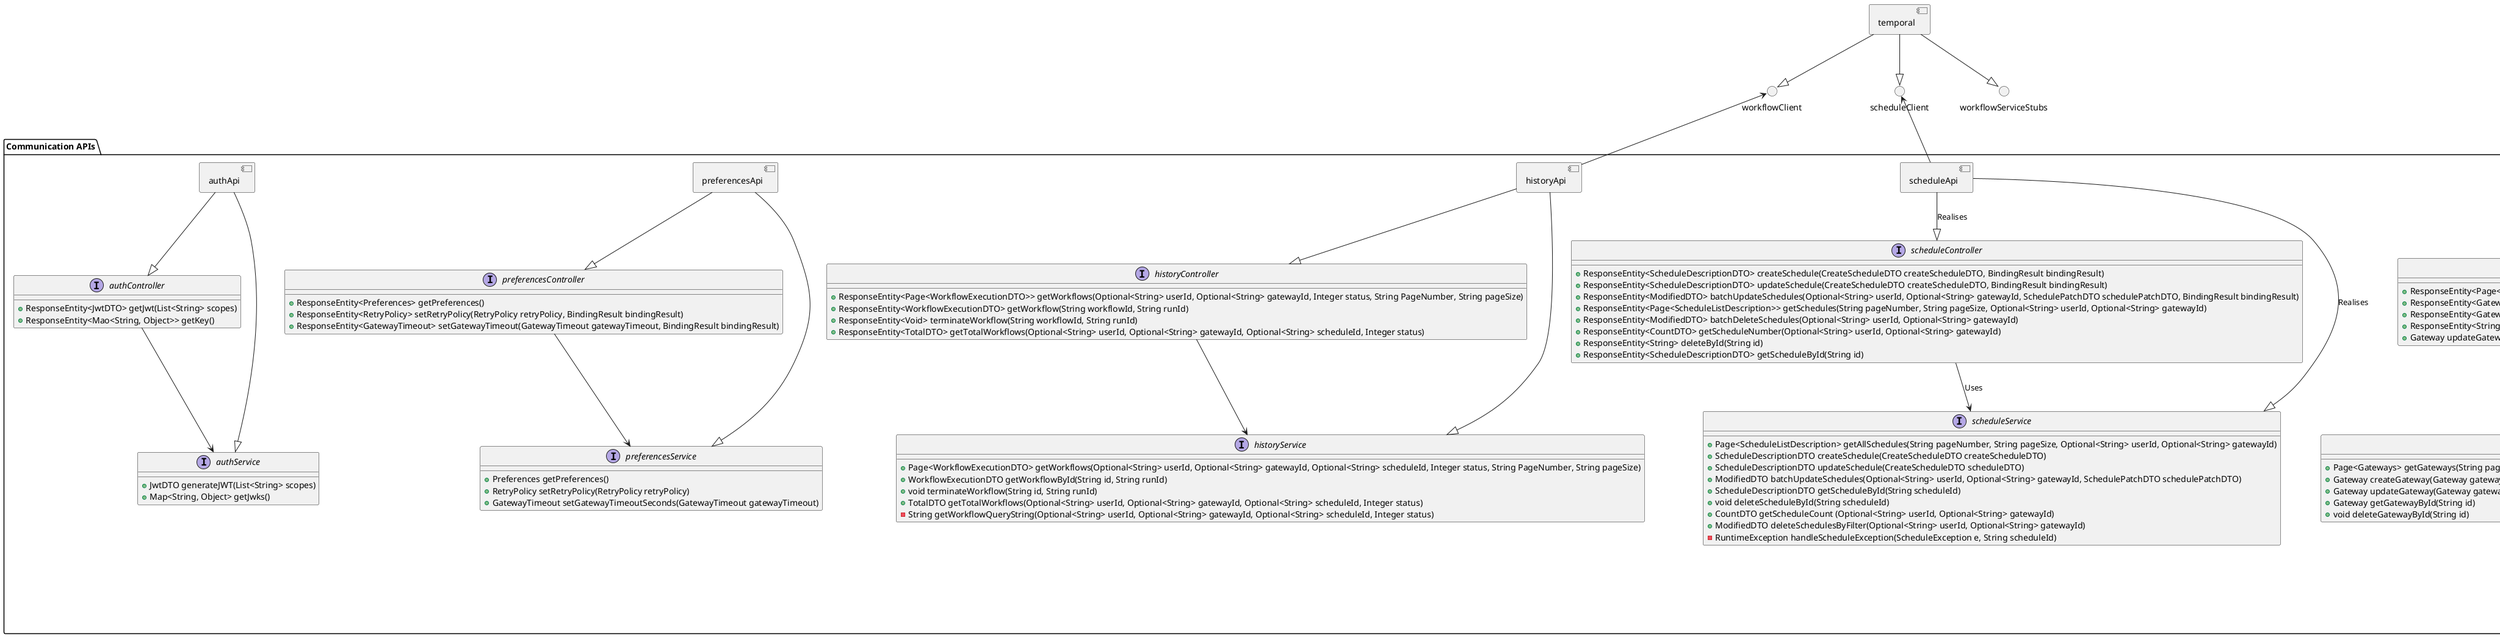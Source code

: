 @startuml Component Interfaces

'component webportalBFFApi {
'
'}

component temporal {
}

() workflowClient
() scheduleClient
() workflowServiceStubs


workflowServiceStubs <|-u- temporal
workflowClient <|-u- temporal
scheduleClient <|-u- temporal

package "Communication APIs" as communicationApis {
    component gatewayApi {

    }

    interface gatewayController {
        + ResponseEntity<Page<Gateways>> getAllGateways(String pageNumber, String pageSize, String friendlyName, String endpointUrl, String description, String sortField, String sortDirection)
        + ResponseEntity<Gateway> createGateway(Gateway gateway, BindingResult bindingResult)
        + ResponseEntity<Gateway> getGatewayById(String id)
        + ResponseEntity<String> deleteGatewayById(String id)
        + Gateway updateGateway(Gateway gateway, BindingResult bindingResult)
    }

    interface gatewayService {
        + Page<Gateways> getGateways(String pageNumber, String pageSize, String friendlyName, String endpointUrl, String description, String sortField, String sortDirection)
        + Gateway createGateway(Gateway gateway)
        + Gateway updateGateway(Gateway gateway)
        + Gateway getGatewayById(String id)
        + void deleteGatewayById(String id)
    }



    interface MongoRepository {
        + Page<T> findAll(Pageable pageable)
        + Iterable<T> findAll(Sort sort)
        + T findById(String id)
        + void deleteById(String id)
    }


    interface gatewayRepository extends MongoRepository {
        + Page<Gateway> findByFriendlyNameRegexAndEndpointUrlRegexAndDescriptionRegex(String friendlyName, String dateCreated, String description, Pageable pageable)
    }

    gatewayApi --|> gatewayService
    gatewayApi --|> gatewayRepository
    gatewayApi --|> gatewayController
    gatewayController --> gatewayService
    gatewayService --> gatewayRepository

    component scheduleApi{

    }

    interface scheduleController{
        + ResponseEntity<ScheduleDescriptionDTO> createSchedule(CreateScheduleDTO createScheduleDTO, BindingResult bindingResult)
        + ResponseEntity<ScheduleDescriptionDTO> updateSchedule(CreateScheduleDTO createScheduleDTO, BindingResult bindingResult)
        + ResponseEntity<ModifiedDTO> batchUpdateSchedules(Optional<String> userId, Optional<String> gatewayId, SchedulePatchDTO schedulePatchDTO, BindingResult bindingResult)
        + ResponseEntity<Page<ScheduleListDescription>> getSchedules(String pageNumber, String pageSize, Optional<String> userId, Optional<String> gatewayId)
        + ResponseEntity<ModifiedDTO> batchDeleteSchedules(Optional<String> userId, Optional<String> gatewayId)
        + ResponseEntity<CountDTO> getScheduleNumber(Optional<String> userId, Optional<String> gatewayId)
        + ResponseEntity<String> deleteById(String id)
        + ResponseEntity<ScheduleDescriptionDTO> getScheduleById(String id)
    }

    interface scheduleService {
        + Page<ScheduleListDescription> getAllSchedules(String pageNumber, String pageSize, Optional<String> userId, Optional<String> gatewayId)
        + ScheduleDescriptionDTO createSchedule(CreateScheduleDTO createScheduleDTO)
        + ScheduleDescriptionDTO updateSchedule(CreateScheduleDTO scheduleDTO)
        + ModifiedDTO batchUpdateSchedules(Optional<String> userId, Optional<String> gatewayId, SchedulePatchDTO schedulePatchDTO)
        + ScheduleDescriptionDTO getScheduleById(String scheduleId)
        + void deleteScheduleById(String scheduleId)
        + CountDTO getScheduleCount (Optional<String> userId, Optional<String> gatewayId)
        + ModifiedDTO deleteSchedulesByFilter(Optional<String> userId, Optional<String> gatewayId)
        - RuntimeException handleScheduleException(ScheduleException e, String scheduleId)
    }


    scheduleApi --|> scheduleService : Realises
    scheduleApi --|> scheduleController : Realises
    scheduleController --> scheduleService : Uses

    component historyApi {

    }

    interface historyController {
        + ResponseEntity<Page<WorkflowExecutionDTO>> getWorkflows(Optional<String> userId, Optional<String> gatewayId, Integer status, String PageNumber, String pageSize)
        + ResponseEntity<WorkflowExecutionDTO> getWorkflow(String workflowId, String runId)
        + ResponseEntity<Void> terminateWorkflow(String workflowId, String runId)
        + ResponseEntity<TotalDTO> getTotalWorkflows(Optional<String> userId, Optional<String> gatewayId, Optional<String> scheduleId, Integer status)
    }


    interface historyService {
        + Page<WorkflowExecutionDTO> getWorkflows(Optional<String> userId, Optional<String> gatewayId, Optional<String> scheduleId, Integer status, String PageNumber, String pageSize)
        + WorkflowExecutionDTO getWorkflowById(String id, String runId)
        + void terminateWorkflow(String id, String runId)
        + TotalDTO getTotalWorkflows(Optional<String> userId, Optional<String> gatewayId, Optional<String> scheduleId, Integer status)
        - String getWorkflowQueryString(Optional<String> userId, Optional<String> gatewayId, Optional<String> scheduleId, Integer status)
    }

    historyApi --|> historyService
    historyApi --|> historyController
    historyController --> historyService

    component preferencesApi {

    }

    interface preferencesController {
        + ResponseEntity<Preferences> getPreferences()
        + ResponseEntity<RetryPolicy> setRetryPolicy(RetryPolicy retryPolicy, BindingResult bindingResult)
        + ResponseEntity<GatewayTimeout> setGatewayTimeout(GatewayTimeout gatewayTimeout, BindingResult bindingResult)
    }

    interface preferencesService {
        + Preferences getPreferences()
        + RetryPolicy setRetryPolicy(RetryPolicy retryPolicy)
        + GatewayTimeout setGatewayTimeoutSeconds(GatewayTimeout gatewayTimeout)
    }

    preferencesApi --|> preferencesService
    preferencesApi --|> preferencesController
    preferencesController --> preferencesService

    component authApi {

    }

    interface authController {
        + ResponseEntity<JwtDTO> getJwt(List<String> scopes)
        + ResponseEntity<Mao<String, Object>> getKey()
    }

    interface authService {
        + JwtDTO generateJWT(List<String> scopes)
        + Map<String, Object> getJwks()
    }

    authApi --|> authService
    authApi --|> authController
    authController --> authService

}


scheduleClient <-- scheduleApi
workflowClient <-- historyApi
@enduml
